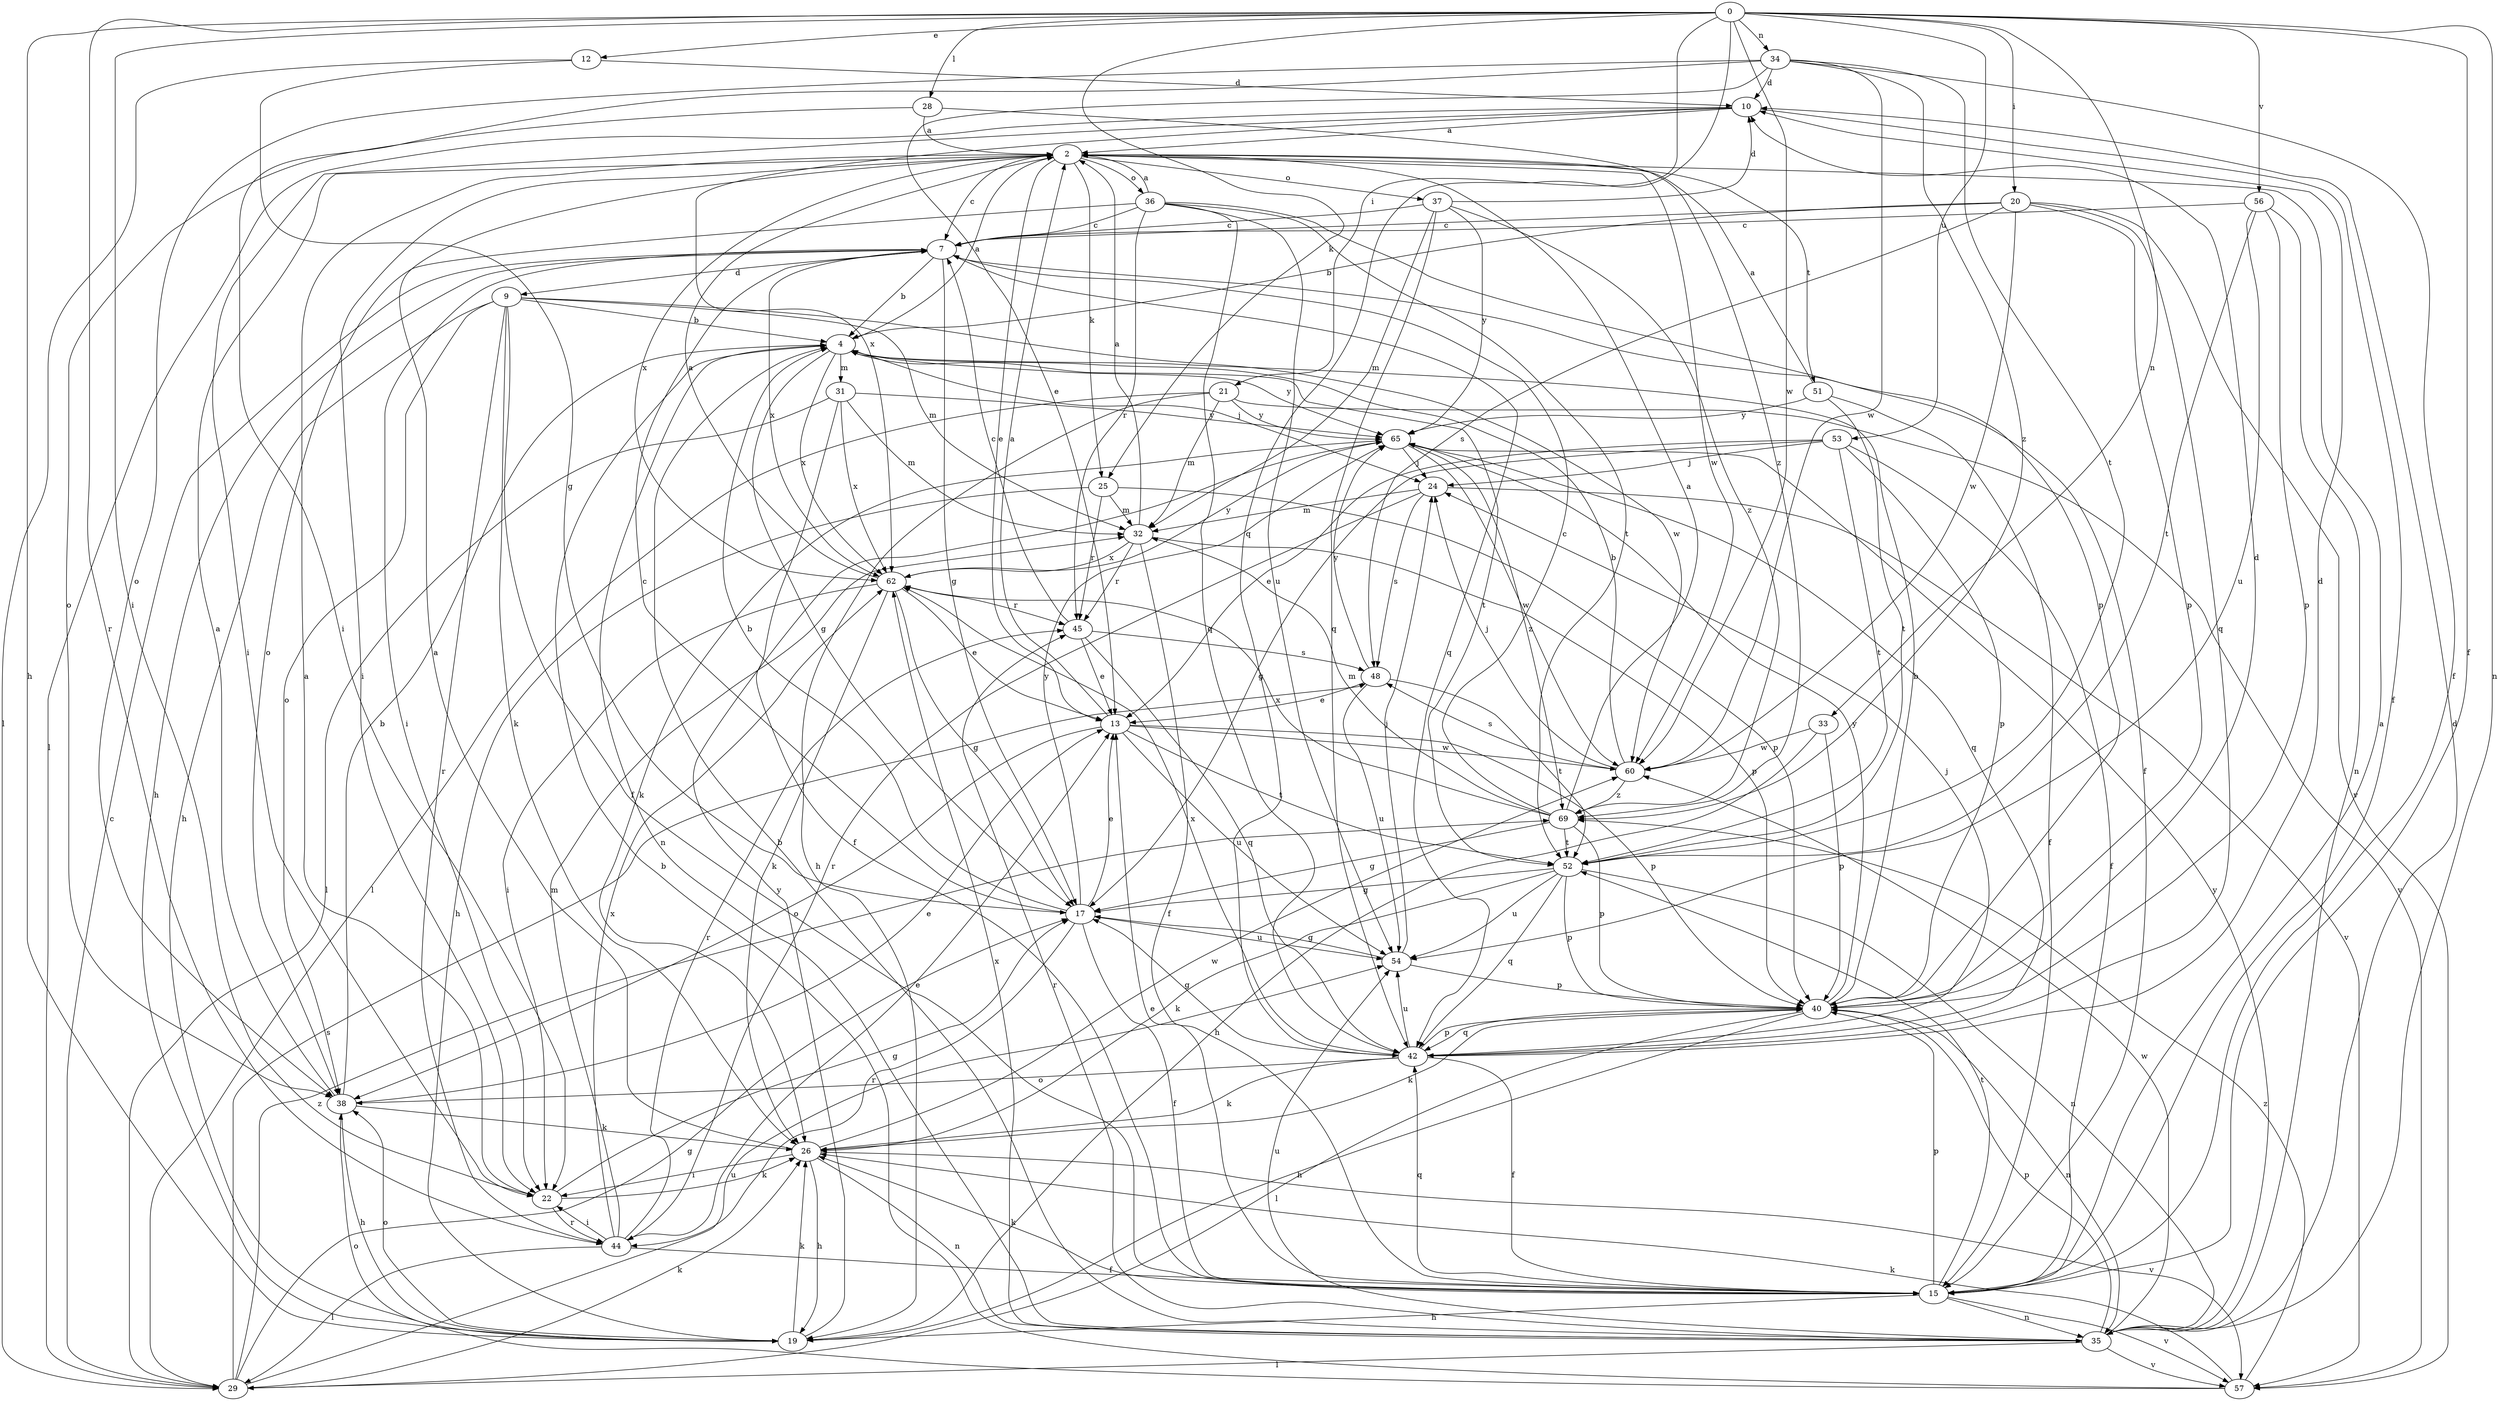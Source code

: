 strict digraph  {
0;
2;
4;
7;
9;
10;
12;
13;
15;
17;
19;
20;
21;
22;
24;
25;
26;
28;
29;
31;
32;
33;
34;
35;
36;
37;
38;
40;
42;
44;
45;
48;
51;
52;
53;
54;
56;
57;
60;
62;
65;
69;
0 -> 12  [label=e];
0 -> 15  [label=f];
0 -> 19  [label=h];
0 -> 20  [label=i];
0 -> 21  [label=i];
0 -> 22  [label=i];
0 -> 25  [label=k];
0 -> 28  [label=l];
0 -> 33  [label=n];
0 -> 34  [label=n];
0 -> 35  [label=n];
0 -> 42  [label=q];
0 -> 44  [label=r];
0 -> 53  [label=u];
0 -> 56  [label=v];
0 -> 60  [label=w];
2 -> 7  [label=c];
2 -> 13  [label=e];
2 -> 22  [label=i];
2 -> 25  [label=k];
2 -> 36  [label=o];
2 -> 37  [label=o];
2 -> 51  [label=t];
2 -> 60  [label=w];
2 -> 62  [label=x];
4 -> 2  [label=a];
4 -> 17  [label=g];
4 -> 24  [label=j];
4 -> 31  [label=m];
4 -> 35  [label=n];
4 -> 52  [label=t];
4 -> 62  [label=x];
4 -> 65  [label=y];
7 -> 4  [label=b];
7 -> 9  [label=d];
7 -> 15  [label=f];
7 -> 17  [label=g];
7 -> 19  [label=h];
7 -> 22  [label=i];
7 -> 42  [label=q];
7 -> 62  [label=x];
9 -> 4  [label=b];
9 -> 15  [label=f];
9 -> 19  [label=h];
9 -> 26  [label=k];
9 -> 32  [label=m];
9 -> 38  [label=o];
9 -> 44  [label=r];
9 -> 60  [label=w];
10 -> 2  [label=a];
10 -> 15  [label=f];
10 -> 22  [label=i];
10 -> 29  [label=l];
10 -> 62  [label=x];
12 -> 10  [label=d];
12 -> 17  [label=g];
12 -> 29  [label=l];
13 -> 2  [label=a];
13 -> 38  [label=o];
13 -> 40  [label=p];
13 -> 52  [label=t];
13 -> 54  [label=u];
13 -> 60  [label=w];
15 -> 2  [label=a];
15 -> 13  [label=e];
15 -> 19  [label=h];
15 -> 26  [label=k];
15 -> 35  [label=n];
15 -> 40  [label=p];
15 -> 42  [label=q];
15 -> 52  [label=t];
15 -> 57  [label=v];
17 -> 4  [label=b];
17 -> 7  [label=c];
17 -> 13  [label=e];
17 -> 15  [label=f];
17 -> 44  [label=r];
17 -> 54  [label=u];
17 -> 65  [label=y];
19 -> 26  [label=k];
19 -> 38  [label=o];
19 -> 65  [label=y];
20 -> 4  [label=b];
20 -> 7  [label=c];
20 -> 40  [label=p];
20 -> 42  [label=q];
20 -> 48  [label=s];
20 -> 57  [label=v];
20 -> 60  [label=w];
21 -> 19  [label=h];
21 -> 29  [label=l];
21 -> 32  [label=m];
21 -> 57  [label=v];
21 -> 65  [label=y];
22 -> 2  [label=a];
22 -> 17  [label=g];
22 -> 26  [label=k];
22 -> 44  [label=r];
24 -> 32  [label=m];
24 -> 44  [label=r];
24 -> 48  [label=s];
24 -> 57  [label=v];
25 -> 19  [label=h];
25 -> 32  [label=m];
25 -> 40  [label=p];
25 -> 45  [label=r];
26 -> 2  [label=a];
26 -> 19  [label=h];
26 -> 22  [label=i];
26 -> 35  [label=n];
26 -> 57  [label=v];
26 -> 60  [label=w];
28 -> 2  [label=a];
28 -> 38  [label=o];
28 -> 69  [label=z];
29 -> 7  [label=c];
29 -> 17  [label=g];
29 -> 26  [label=k];
29 -> 48  [label=s];
29 -> 54  [label=u];
29 -> 69  [label=z];
31 -> 15  [label=f];
31 -> 29  [label=l];
31 -> 32  [label=m];
31 -> 62  [label=x];
31 -> 65  [label=y];
32 -> 2  [label=a];
32 -> 15  [label=f];
32 -> 40  [label=p];
32 -> 45  [label=r];
32 -> 62  [label=x];
33 -> 19  [label=h];
33 -> 40  [label=p];
33 -> 60  [label=w];
34 -> 10  [label=d];
34 -> 13  [label=e];
34 -> 15  [label=f];
34 -> 22  [label=i];
34 -> 38  [label=o];
34 -> 52  [label=t];
34 -> 60  [label=w];
34 -> 69  [label=z];
35 -> 4  [label=b];
35 -> 10  [label=d];
35 -> 29  [label=l];
35 -> 40  [label=p];
35 -> 45  [label=r];
35 -> 54  [label=u];
35 -> 57  [label=v];
35 -> 60  [label=w];
35 -> 62  [label=x];
35 -> 65  [label=y];
36 -> 2  [label=a];
36 -> 7  [label=c];
36 -> 38  [label=o];
36 -> 40  [label=p];
36 -> 42  [label=q];
36 -> 45  [label=r];
36 -> 52  [label=t];
36 -> 54  [label=u];
37 -> 7  [label=c];
37 -> 10  [label=d];
37 -> 32  [label=m];
37 -> 42  [label=q];
37 -> 65  [label=y];
37 -> 69  [label=z];
38 -> 2  [label=a];
38 -> 4  [label=b];
38 -> 13  [label=e];
38 -> 19  [label=h];
38 -> 26  [label=k];
40 -> 4  [label=b];
40 -> 10  [label=d];
40 -> 19  [label=h];
40 -> 26  [label=k];
40 -> 29  [label=l];
40 -> 35  [label=n];
40 -> 42  [label=q];
40 -> 65  [label=y];
42 -> 10  [label=d];
42 -> 15  [label=f];
42 -> 17  [label=g];
42 -> 24  [label=j];
42 -> 26  [label=k];
42 -> 38  [label=o];
42 -> 40  [label=p];
42 -> 54  [label=u];
42 -> 62  [label=x];
44 -> 13  [label=e];
44 -> 15  [label=f];
44 -> 22  [label=i];
44 -> 29  [label=l];
44 -> 32  [label=m];
44 -> 45  [label=r];
44 -> 62  [label=x];
45 -> 7  [label=c];
45 -> 13  [label=e];
45 -> 42  [label=q];
45 -> 48  [label=s];
48 -> 13  [label=e];
48 -> 52  [label=t];
48 -> 54  [label=u];
48 -> 65  [label=y];
51 -> 2  [label=a];
51 -> 15  [label=f];
51 -> 52  [label=t];
51 -> 65  [label=y];
52 -> 17  [label=g];
52 -> 26  [label=k];
52 -> 35  [label=n];
52 -> 40  [label=p];
52 -> 42  [label=q];
52 -> 54  [label=u];
53 -> 13  [label=e];
53 -> 15  [label=f];
53 -> 17  [label=g];
53 -> 24  [label=j];
53 -> 40  [label=p];
53 -> 52  [label=t];
54 -> 17  [label=g];
54 -> 24  [label=j];
54 -> 40  [label=p];
56 -> 7  [label=c];
56 -> 35  [label=n];
56 -> 40  [label=p];
56 -> 52  [label=t];
56 -> 54  [label=u];
57 -> 4  [label=b];
57 -> 26  [label=k];
57 -> 38  [label=o];
57 -> 69  [label=z];
60 -> 4  [label=b];
60 -> 24  [label=j];
60 -> 48  [label=s];
60 -> 69  [label=z];
62 -> 2  [label=a];
62 -> 13  [label=e];
62 -> 17  [label=g];
62 -> 22  [label=i];
62 -> 26  [label=k];
62 -> 45  [label=r];
62 -> 65  [label=y];
65 -> 24  [label=j];
65 -> 26  [label=k];
65 -> 42  [label=q];
65 -> 60  [label=w];
65 -> 69  [label=z];
69 -> 2  [label=a];
69 -> 7  [label=c];
69 -> 17  [label=g];
69 -> 32  [label=m];
69 -> 40  [label=p];
69 -> 52  [label=t];
69 -> 62  [label=x];
}
